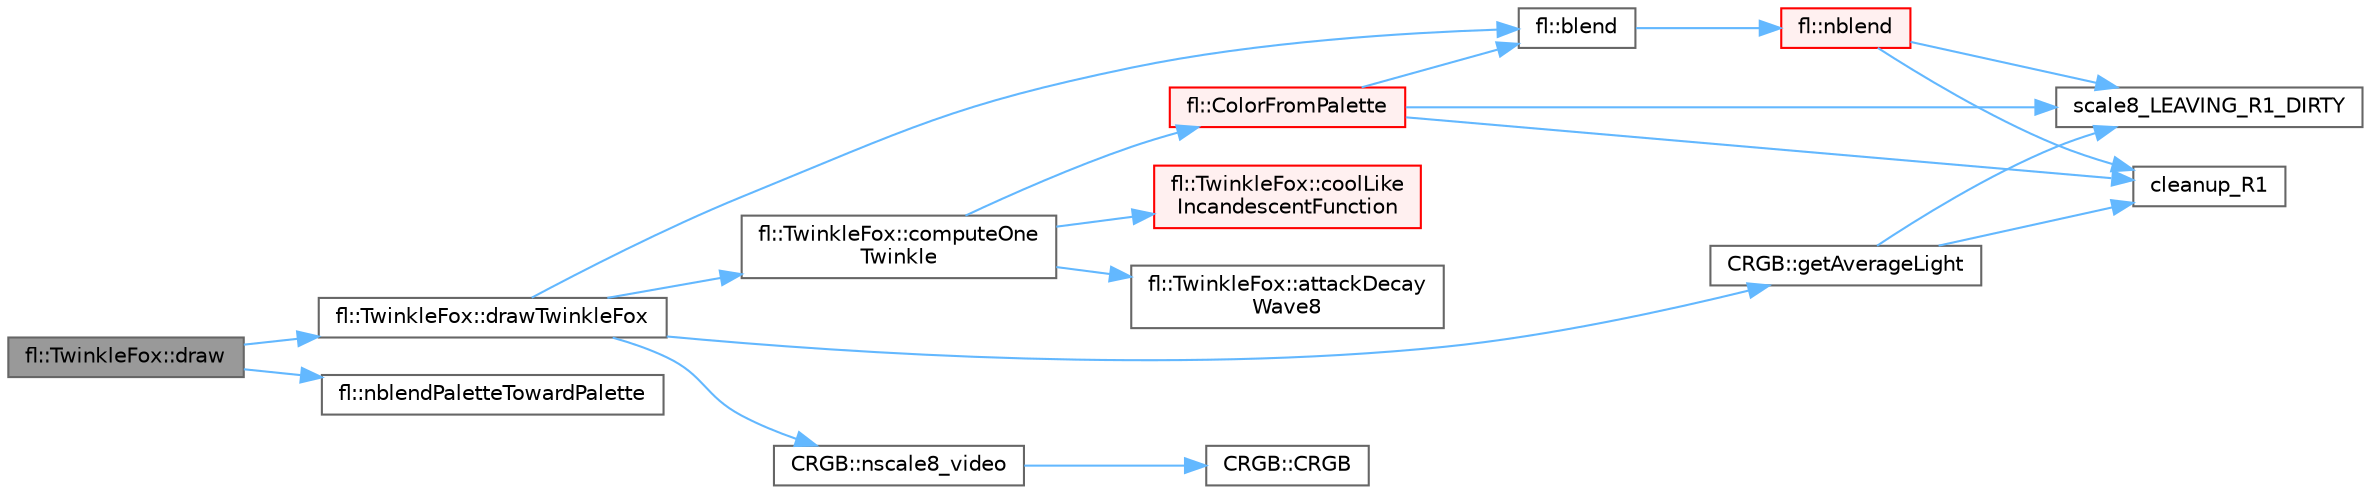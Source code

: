 digraph "fl::TwinkleFox::draw"
{
 // INTERACTIVE_SVG=YES
 // LATEX_PDF_SIZE
  bgcolor="transparent";
  edge [fontname=Helvetica,fontsize=10,labelfontname=Helvetica,labelfontsize=10];
  node [fontname=Helvetica,fontsize=10,shape=box,height=0.2,width=0.4];
  rankdir="LR";
  Node1 [id="Node000001",label="fl::TwinkleFox::draw",height=0.2,width=0.4,color="gray40", fillcolor="grey60", style="filled", fontcolor="black",tooltip=" "];
  Node1 -> Node2 [id="edge1_Node000001_Node000002",color="steelblue1",style="solid",tooltip=" "];
  Node2 [id="Node000002",label="fl::TwinkleFox::drawTwinkleFox",height=0.2,width=0.4,color="grey40", fillcolor="white", style="filled",URL="$de/db5/classfl_1_1_twinkle_fox_a67375829d0da55e17d3f74ac9817914d.html#a67375829d0da55e17d3f74ac9817914d",tooltip=" "];
  Node2 -> Node3 [id="edge2_Node000002_Node000003",color="steelblue1",style="solid",tooltip=" "];
  Node3 [id="Node000003",label="fl::blend",height=0.2,width=0.4,color="grey40", fillcolor="white", style="filled",URL="$d4/d36/namespacefl_a924fc8748f53389e55fdc63bfc14b805.html#a924fc8748f53389e55fdc63bfc14b805",tooltip=" "];
  Node3 -> Node4 [id="edge3_Node000003_Node000004",color="steelblue1",style="solid",tooltip=" "];
  Node4 [id="Node000004",label="fl::nblend",height=0.2,width=0.4,color="red", fillcolor="#FFF0F0", style="filled",URL="$d4/d36/namespacefl_aa1e0cd66825220bead12cfc1ab7f33c6.html#aa1e0cd66825220bead12cfc1ab7f33c6",tooltip=" "];
  Node4 -> Node6 [id="edge4_Node000004_Node000006",color="steelblue1",style="solid",tooltip=" "];
  Node6 [id="Node000006",label="cleanup_R1",height=0.2,width=0.4,color="grey40", fillcolor="white", style="filled",URL="$d0/da5/group___scaling_dirty_ga3fade00fb4cf5b937b973128198a7a79.html#ga3fade00fb4cf5b937b973128198a7a79",tooltip="Clean up the r1 register after a series of *LEAVING_R1_DIRTY calls."];
  Node4 -> Node7 [id="edge5_Node000004_Node000007",color="steelblue1",style="solid",tooltip=" "];
  Node7 [id="Node000007",label="scale8_LEAVING_R1_DIRTY",height=0.2,width=0.4,color="grey40", fillcolor="white", style="filled",URL="$d0/da5/group___scaling_dirty_ga7386235cada3aca429b189681d2ec56d.html#ga7386235cada3aca429b189681d2ec56d",tooltip="This version of scale8() does not clean up the R1 register on AVR."];
  Node2 -> Node8 [id="edge6_Node000002_Node000008",color="steelblue1",style="solid",tooltip=" "];
  Node8 [id="Node000008",label="fl::TwinkleFox::computeOne\lTwinkle",height=0.2,width=0.4,color="grey40", fillcolor="white", style="filled",URL="$de/db5/classfl_1_1_twinkle_fox_a7b4a385bedd751f63937469cc850ee1a.html#a7b4a385bedd751f63937469cc850ee1a",tooltip=" "];
  Node8 -> Node9 [id="edge7_Node000008_Node000009",color="steelblue1",style="solid",tooltip=" "];
  Node9 [id="Node000009",label="fl::TwinkleFox::attackDecay\lWave8",height=0.2,width=0.4,color="grey40", fillcolor="white", style="filled",URL="$de/db5/classfl_1_1_twinkle_fox_a4fe4a588d8419d38c454e35b863a7672.html#a4fe4a588d8419d38c454e35b863a7672",tooltip=" "];
  Node8 -> Node10 [id="edge8_Node000008_Node000010",color="steelblue1",style="solid",tooltip=" "];
  Node10 [id="Node000010",label="fl::ColorFromPalette",height=0.2,width=0.4,color="red", fillcolor="#FFF0F0", style="filled",URL="$d4/d36/namespacefl_a3d488dd1e2d27e99307310527e51cad3.html#a3d488dd1e2d27e99307310527e51cad3",tooltip=" "];
  Node10 -> Node3 [id="edge9_Node000010_Node000003",color="steelblue1",style="solid",tooltip=" "];
  Node10 -> Node6 [id="edge10_Node000010_Node000006",color="steelblue1",style="solid",tooltip=" "];
  Node10 -> Node7 [id="edge11_Node000010_Node000007",color="steelblue1",style="solid",tooltip=" "];
  Node8 -> Node15 [id="edge12_Node000008_Node000015",color="steelblue1",style="solid",tooltip=" "];
  Node15 [id="Node000015",label="fl::TwinkleFox::coolLike\lIncandescentFunction",height=0.2,width=0.4,color="red", fillcolor="#FFF0F0", style="filled",URL="$de/db5/classfl_1_1_twinkle_fox_aff3c7b29001c2e1f4f6516e14000b22a.html#aff3c7b29001c2e1f4f6516e14000b22a",tooltip=" "];
  Node2 -> Node17 [id="edge13_Node000002_Node000017",color="steelblue1",style="solid",tooltip=" "];
  Node17 [id="Node000017",label="CRGB::getAverageLight",height=0.2,width=0.4,color="grey40", fillcolor="white", style="filled",URL="$d7/d82/struct_c_r_g_b_a940908cc69606bdabe3b2d32a9097356.html#a940908cc69606bdabe3b2d32a9097356",tooltip="Get the average of the R, G, and B values."];
  Node17 -> Node6 [id="edge14_Node000017_Node000006",color="steelblue1",style="solid",tooltip=" "];
  Node17 -> Node7 [id="edge15_Node000017_Node000007",color="steelblue1",style="solid",tooltip=" "];
  Node2 -> Node18 [id="edge16_Node000002_Node000018",color="steelblue1",style="solid",tooltip=" "];
  Node18 [id="Node000018",label="CRGB::nscale8_video",height=0.2,width=0.4,color="grey40", fillcolor="white", style="filled",URL="$d7/d82/struct_c_r_g_b_af4cad72bcd9b925d527a3af3a8d956e6.html#af4cad72bcd9b925d527a3af3a8d956e6",tooltip="Scale down a RGB to N/256ths of it's current brightness using \"video\" dimming rules."];
  Node18 -> Node19 [id="edge17_Node000018_Node000019",color="steelblue1",style="solid",tooltip=" "];
  Node19 [id="Node000019",label="CRGB::CRGB",height=0.2,width=0.4,color="grey40", fillcolor="white", style="filled",URL="$d7/d82/struct_c_r_g_b_a4b0cc1cfefd9e0c66ea5c6583181df46.html#a4b0cc1cfefd9e0c66ea5c6583181df46",tooltip="Default constructor."];
  Node1 -> Node20 [id="edge18_Node000001_Node000020",color="steelblue1",style="solid",tooltip=" "];
  Node20 [id="Node000020",label="fl::nblendPaletteTowardPalette",height=0.2,width=0.4,color="grey40", fillcolor="white", style="filled",URL="$d4/d36/namespacefl_ada525b8983539d793931dd074928bacd.html#ada525b8983539d793931dd074928bacd",tooltip=" "];
}
